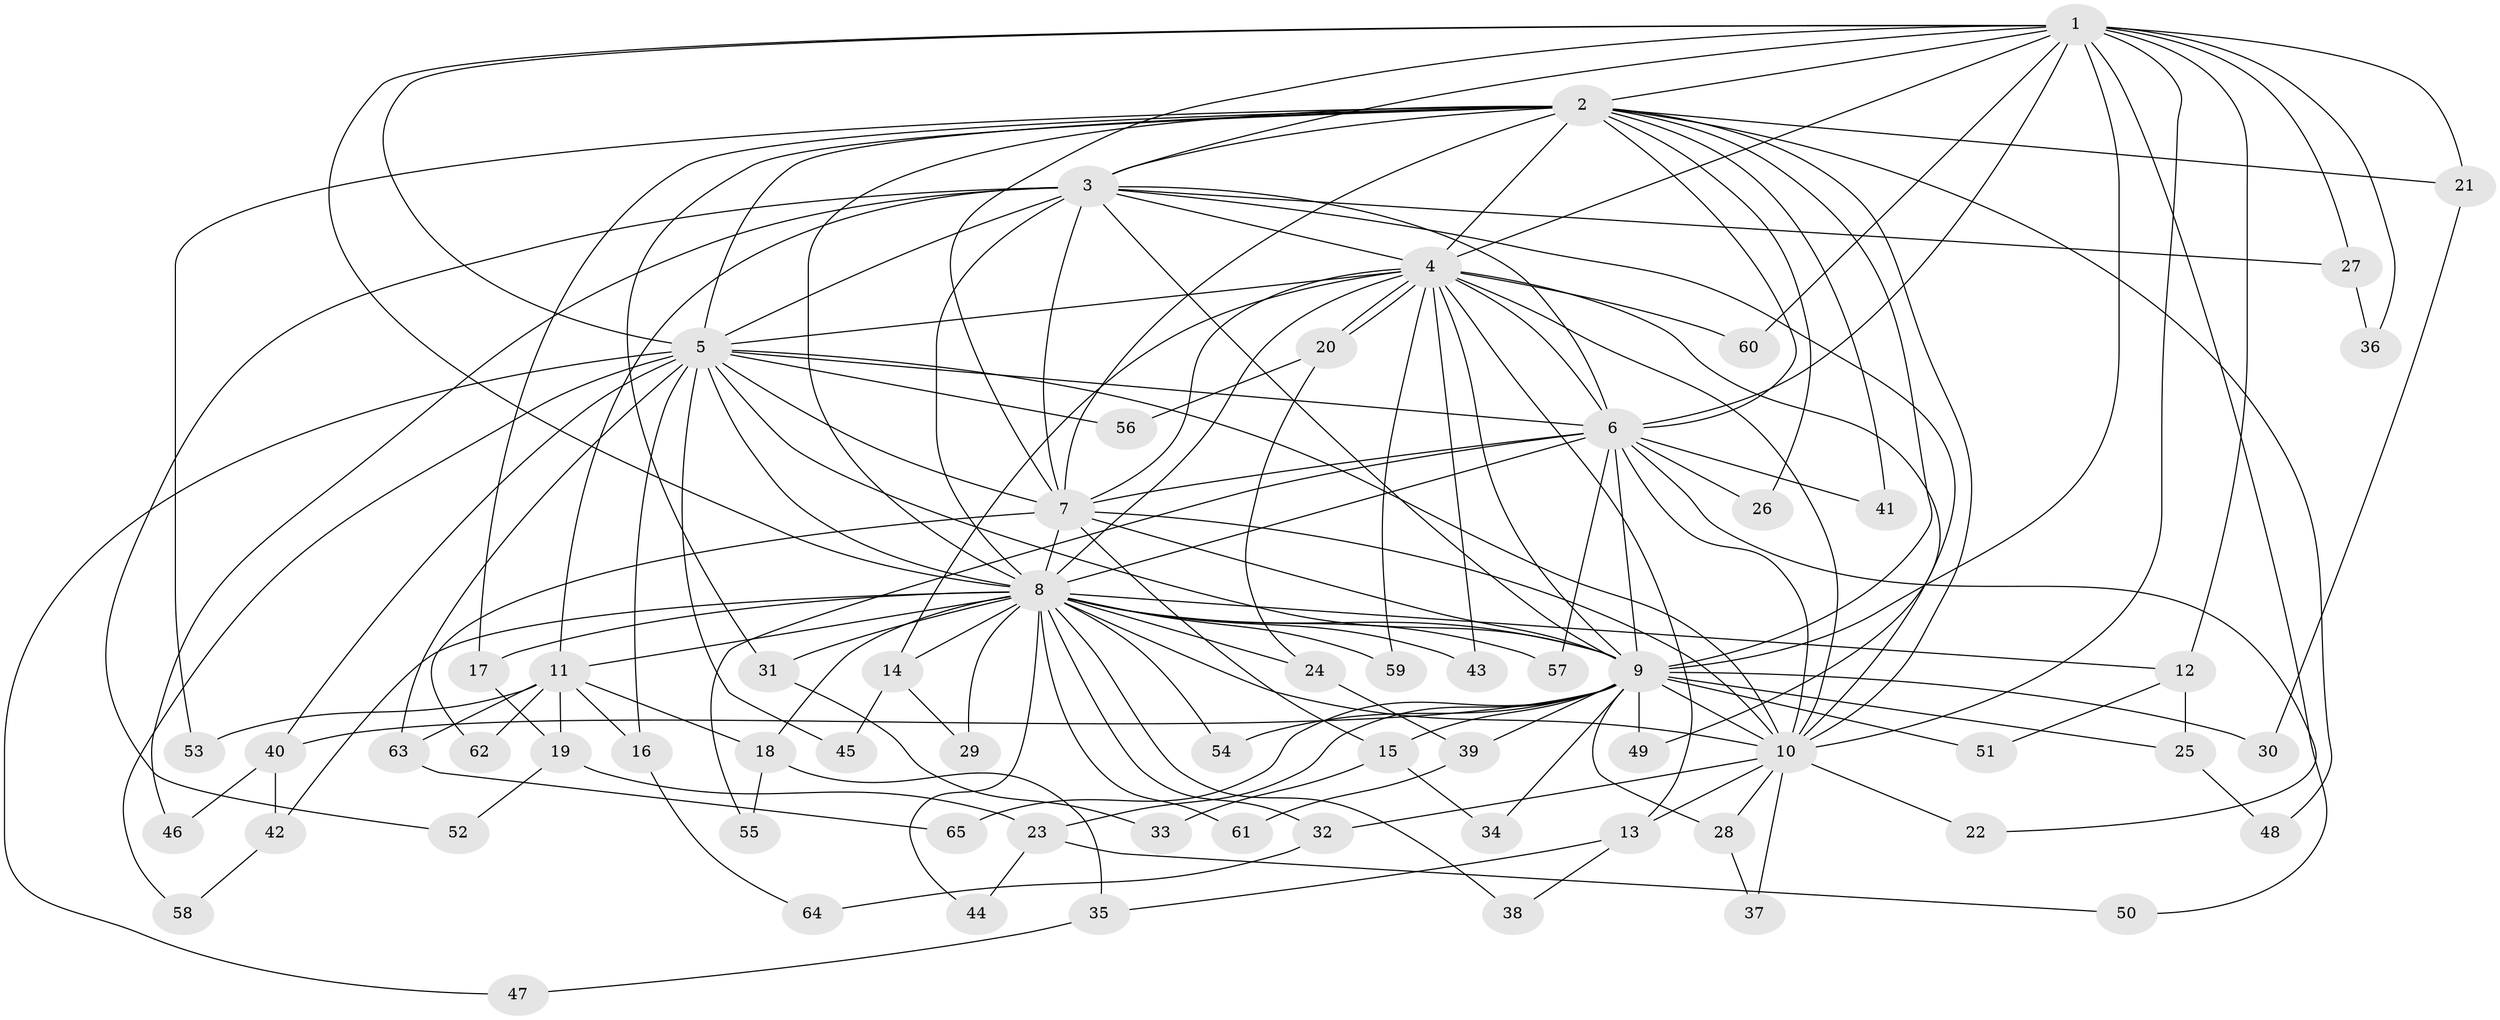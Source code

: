 // Generated by graph-tools (version 1.1) at 2025/34/03/09/25 02:34:55]
// undirected, 65 vertices, 155 edges
graph export_dot {
graph [start="1"]
  node [color=gray90,style=filled];
  1;
  2;
  3;
  4;
  5;
  6;
  7;
  8;
  9;
  10;
  11;
  12;
  13;
  14;
  15;
  16;
  17;
  18;
  19;
  20;
  21;
  22;
  23;
  24;
  25;
  26;
  27;
  28;
  29;
  30;
  31;
  32;
  33;
  34;
  35;
  36;
  37;
  38;
  39;
  40;
  41;
  42;
  43;
  44;
  45;
  46;
  47;
  48;
  49;
  50;
  51;
  52;
  53;
  54;
  55;
  56;
  57;
  58;
  59;
  60;
  61;
  62;
  63;
  64;
  65;
  1 -- 2;
  1 -- 3;
  1 -- 4;
  1 -- 5;
  1 -- 6;
  1 -- 7;
  1 -- 8;
  1 -- 9;
  1 -- 10;
  1 -- 12;
  1 -- 21;
  1 -- 27;
  1 -- 36;
  1 -- 50;
  1 -- 60;
  2 -- 3;
  2 -- 4;
  2 -- 5;
  2 -- 6;
  2 -- 7;
  2 -- 8;
  2 -- 9;
  2 -- 10;
  2 -- 17;
  2 -- 21;
  2 -- 26;
  2 -- 31;
  2 -- 41;
  2 -- 48;
  2 -- 53;
  3 -- 4;
  3 -- 5;
  3 -- 6;
  3 -- 7;
  3 -- 8;
  3 -- 9;
  3 -- 10;
  3 -- 11;
  3 -- 27;
  3 -- 46;
  3 -- 52;
  4 -- 5;
  4 -- 6;
  4 -- 7;
  4 -- 8;
  4 -- 9;
  4 -- 10;
  4 -- 13;
  4 -- 14;
  4 -- 20;
  4 -- 20;
  4 -- 43;
  4 -- 49;
  4 -- 59;
  4 -- 60;
  5 -- 6;
  5 -- 7;
  5 -- 8;
  5 -- 9;
  5 -- 10;
  5 -- 16;
  5 -- 40;
  5 -- 45;
  5 -- 47;
  5 -- 56;
  5 -- 58;
  5 -- 63;
  6 -- 7;
  6 -- 8;
  6 -- 9;
  6 -- 10;
  6 -- 22;
  6 -- 26;
  6 -- 41;
  6 -- 55;
  6 -- 57;
  7 -- 8;
  7 -- 9;
  7 -- 10;
  7 -- 15;
  7 -- 62;
  8 -- 9;
  8 -- 10;
  8 -- 11;
  8 -- 12;
  8 -- 14;
  8 -- 17;
  8 -- 18;
  8 -- 24;
  8 -- 29;
  8 -- 31;
  8 -- 32;
  8 -- 38;
  8 -- 42;
  8 -- 43;
  8 -- 44;
  8 -- 54;
  8 -- 57;
  8 -- 59;
  8 -- 61;
  9 -- 10;
  9 -- 15;
  9 -- 23;
  9 -- 25;
  9 -- 28;
  9 -- 30;
  9 -- 34;
  9 -- 39;
  9 -- 40;
  9 -- 49;
  9 -- 51;
  9 -- 54;
  9 -- 65;
  10 -- 13;
  10 -- 22;
  10 -- 28;
  10 -- 32;
  10 -- 37;
  11 -- 16;
  11 -- 18;
  11 -- 19;
  11 -- 53;
  11 -- 62;
  11 -- 63;
  12 -- 25;
  12 -- 51;
  13 -- 35;
  13 -- 38;
  14 -- 29;
  14 -- 45;
  15 -- 33;
  15 -- 34;
  16 -- 64;
  17 -- 19;
  18 -- 35;
  18 -- 55;
  19 -- 23;
  19 -- 52;
  20 -- 24;
  20 -- 56;
  21 -- 30;
  23 -- 44;
  23 -- 50;
  24 -- 39;
  25 -- 48;
  27 -- 36;
  28 -- 37;
  31 -- 33;
  32 -- 64;
  35 -- 47;
  39 -- 61;
  40 -- 42;
  40 -- 46;
  42 -- 58;
  63 -- 65;
}
